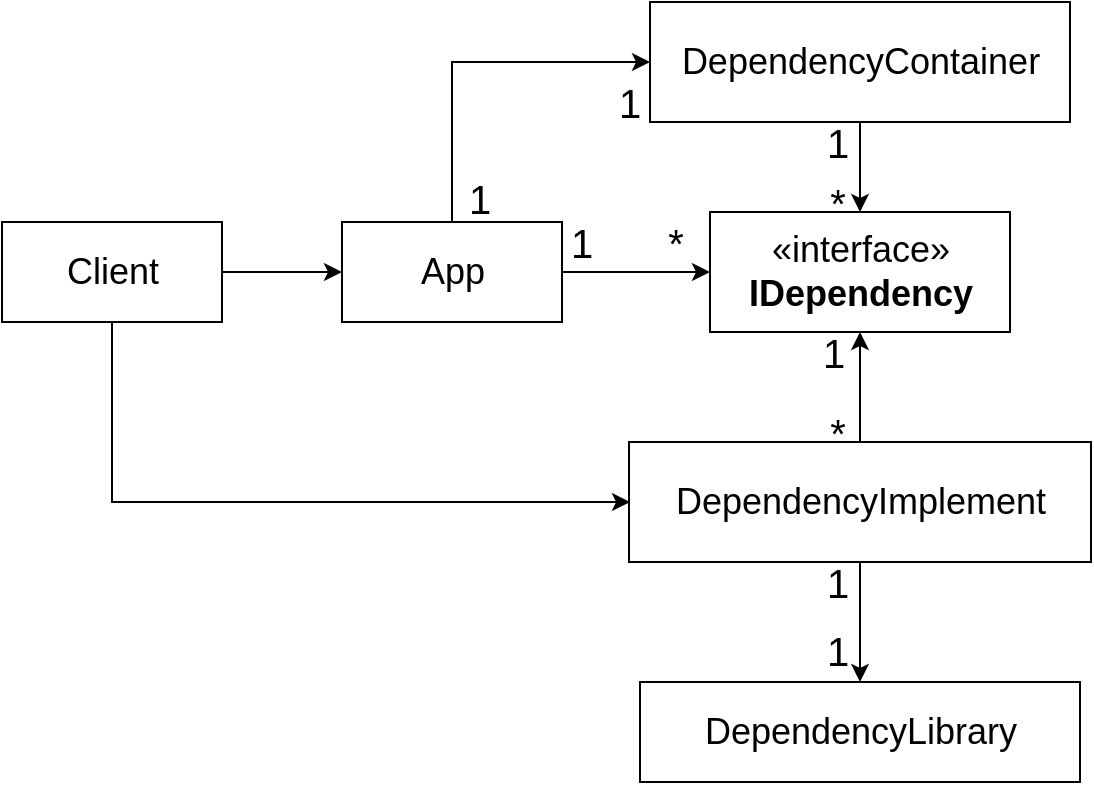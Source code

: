 <mxfile version="13.9.9" type="device"><diagram id="ziK45ZKKe-vRvxdMOUaJ" name="第 1 页"><mxGraphModel dx="1185" dy="685" grid="1" gridSize="10" guides="1" tooltips="1" connect="1" arrows="1" fold="1" page="1" pageScale="1" pageWidth="827" pageHeight="1169" math="0" shadow="0"><root><mxCell id="0"/><mxCell id="1" parent="0"/><mxCell id="IkG1Zw_EaJH387-yy7tZ-1" style="edgeStyle=orthogonalEdgeStyle;rounded=0;orthogonalLoop=1;jettySize=auto;html=1;entryX=0;entryY=0.5;entryDx=0;entryDy=0;" edge="1" parent="1" source="IkG1Zw_EaJH387-yy7tZ-3" target="IkG1Zw_EaJH387-yy7tZ-7"><mxGeometry relative="1" as="geometry"/></mxCell><mxCell id="IkG1Zw_EaJH387-yy7tZ-2" style="edgeStyle=orthogonalEdgeStyle;rounded=0;orthogonalLoop=1;jettySize=auto;html=1;entryX=0;entryY=0.5;entryDx=0;entryDy=0;exitX=0.5;exitY=0;exitDx=0;exitDy=0;" edge="1" parent="1" source="IkG1Zw_EaJH387-yy7tZ-3" target="IkG1Zw_EaJH387-yy7tZ-13"><mxGeometry relative="1" as="geometry"/></mxCell><mxCell id="IkG1Zw_EaJH387-yy7tZ-3" value="App" style="html=1;fontSize=18;" vertex="1" parent="1"><mxGeometry x="230" y="230" width="110" height="50" as="geometry"/></mxCell><mxCell id="IkG1Zw_EaJH387-yy7tZ-4" style="edgeStyle=orthogonalEdgeStyle;rounded=0;orthogonalLoop=1;jettySize=auto;html=1;entryX=0.5;entryY=1;entryDx=0;entryDy=0;" edge="1" parent="1" source="IkG1Zw_EaJH387-yy7tZ-6" target="IkG1Zw_EaJH387-yy7tZ-7"><mxGeometry relative="1" as="geometry"/></mxCell><mxCell id="IkG1Zw_EaJH387-yy7tZ-34" style="edgeStyle=orthogonalEdgeStyle;rounded=0;orthogonalLoop=1;jettySize=auto;html=1;startArrow=none;startFill=0;" edge="1" parent="1" source="IkG1Zw_EaJH387-yy7tZ-6" target="IkG1Zw_EaJH387-yy7tZ-8"><mxGeometry relative="1" as="geometry"/></mxCell><mxCell id="IkG1Zw_EaJH387-yy7tZ-6" value="DependencyImplement" style="html=1;fontSize=18;" vertex="1" parent="1"><mxGeometry x="373.5" y="340" width="231" height="60" as="geometry"/></mxCell><mxCell id="IkG1Zw_EaJH387-yy7tZ-7" value="&lt;font style=&quot;font-size: 18px&quot;&gt;«interface»&lt;br&gt;&lt;b&gt;IDependency&lt;/b&gt;&lt;/font&gt;" style="html=1;" vertex="1" parent="1"><mxGeometry x="414" y="225" width="150" height="60" as="geometry"/></mxCell><mxCell id="IkG1Zw_EaJH387-yy7tZ-8" value="DependencyLibrary" style="html=1;fontSize=18;" vertex="1" parent="1"><mxGeometry x="379" y="460" width="220" height="50" as="geometry"/></mxCell><mxCell id="IkG1Zw_EaJH387-yy7tZ-9" style="edgeStyle=orthogonalEdgeStyle;rounded=0;orthogonalLoop=1;jettySize=auto;html=1;entryX=0;entryY=0.5;entryDx=0;entryDy=0;" edge="1" parent="1" source="IkG1Zw_EaJH387-yy7tZ-11" target="IkG1Zw_EaJH387-yy7tZ-3"><mxGeometry relative="1" as="geometry"/></mxCell><mxCell id="IkG1Zw_EaJH387-yy7tZ-10" style="edgeStyle=orthogonalEdgeStyle;rounded=0;orthogonalLoop=1;jettySize=auto;html=1;" edge="1" parent="1" source="IkG1Zw_EaJH387-yy7tZ-11"><mxGeometry relative="1" as="geometry"><Array as="points"><mxPoint x="115" y="370"/></Array><mxPoint x="374" y="370" as="targetPoint"/></mxGeometry></mxCell><mxCell id="IkG1Zw_EaJH387-yy7tZ-11" value="Client" style="html=1;fontSize=18;" vertex="1" parent="1"><mxGeometry x="60" y="230" width="110" height="50" as="geometry"/></mxCell><mxCell id="IkG1Zw_EaJH387-yy7tZ-12" style="edgeStyle=orthogonalEdgeStyle;rounded=0;orthogonalLoop=1;jettySize=auto;html=1;" edge="1" parent="1" source="IkG1Zw_EaJH387-yy7tZ-13" target="IkG1Zw_EaJH387-yy7tZ-7"><mxGeometry relative="1" as="geometry"/></mxCell><mxCell id="IkG1Zw_EaJH387-yy7tZ-13" value="DependencyContainer" style="html=1;fontSize=18;" vertex="1" parent="1"><mxGeometry x="384" y="120" width="210" height="60" as="geometry"/></mxCell><mxCell id="IkG1Zw_EaJH387-yy7tZ-24" value="&lt;span style=&quot;font-size: 20px&quot;&gt;1&lt;/span&gt;" style="text;html=1;strokeColor=none;fillColor=none;align=center;verticalAlign=middle;whiteSpace=wrap;rounded=0;strokeWidth=1;" vertex="1" parent="1"><mxGeometry x="340" y="230" width="20" height="20" as="geometry"/></mxCell><mxCell id="IkG1Zw_EaJH387-yy7tZ-27" value="&lt;span style=&quot;font-size: 20px&quot;&gt;*&lt;/span&gt;" style="text;html=1;strokeColor=none;fillColor=none;align=center;verticalAlign=middle;whiteSpace=wrap;rounded=0;strokeWidth=1;" vertex="1" parent="1"><mxGeometry x="387" y="230" width="20" height="20" as="geometry"/></mxCell><mxCell id="IkG1Zw_EaJH387-yy7tZ-28" value="&lt;span style=&quot;font-size: 20px&quot;&gt;*&lt;/span&gt;" style="text;html=1;strokeColor=none;fillColor=none;align=center;verticalAlign=middle;whiteSpace=wrap;rounded=0;strokeWidth=1;" vertex="1" parent="1"><mxGeometry x="468" y="325" width="20" height="20" as="geometry"/></mxCell><mxCell id="IkG1Zw_EaJH387-yy7tZ-29" value="&lt;span style=&quot;font-size: 20px&quot;&gt;1&lt;/span&gt;" style="text;html=1;strokeColor=none;fillColor=none;align=center;verticalAlign=middle;whiteSpace=wrap;rounded=0;strokeWidth=1;" vertex="1" parent="1"><mxGeometry x="466" y="285" width="20" height="20" as="geometry"/></mxCell><mxCell id="IkG1Zw_EaJH387-yy7tZ-30" value="&lt;span style=&quot;font-size: 20px&quot;&gt;1&lt;/span&gt;" style="text;html=1;strokeColor=none;fillColor=none;align=center;verticalAlign=middle;whiteSpace=wrap;rounded=0;strokeWidth=1;" vertex="1" parent="1"><mxGeometry x="468" y="400" width="20" height="20" as="geometry"/></mxCell><mxCell id="IkG1Zw_EaJH387-yy7tZ-31" value="&lt;span style=&quot;font-size: 20px&quot;&gt;1&lt;/span&gt;" style="text;html=1;strokeColor=none;fillColor=none;align=center;verticalAlign=middle;whiteSpace=wrap;rounded=0;strokeWidth=1;" vertex="1" parent="1"><mxGeometry x="468" y="434" width="20" height="20" as="geometry"/></mxCell><mxCell id="IkG1Zw_EaJH387-yy7tZ-35" value="&lt;span style=&quot;font-size: 20px&quot;&gt;1&lt;/span&gt;" style="text;html=1;strokeColor=none;fillColor=none;align=center;verticalAlign=middle;whiteSpace=wrap;rounded=0;strokeWidth=1;" vertex="1" parent="1"><mxGeometry x="468" y="180" width="20" height="20" as="geometry"/></mxCell><mxCell id="IkG1Zw_EaJH387-yy7tZ-36" value="&lt;span style=&quot;font-size: 20px&quot;&gt;*&lt;/span&gt;" style="text;html=1;strokeColor=none;fillColor=none;align=center;verticalAlign=middle;whiteSpace=wrap;rounded=0;strokeWidth=1;" vertex="1" parent="1"><mxGeometry x="468" y="210" width="20" height="20" as="geometry"/></mxCell><mxCell id="IkG1Zw_EaJH387-yy7tZ-37" value="&lt;span style=&quot;font-size: 20px&quot;&gt;1&lt;/span&gt;" style="text;html=1;strokeColor=none;fillColor=none;align=center;verticalAlign=middle;whiteSpace=wrap;rounded=0;strokeWidth=1;" vertex="1" parent="1"><mxGeometry x="289" y="208" width="20" height="20" as="geometry"/></mxCell><mxCell id="IkG1Zw_EaJH387-yy7tZ-38" value="&lt;span style=&quot;font-size: 20px&quot;&gt;1&lt;/span&gt;" style="text;html=1;strokeColor=none;fillColor=none;align=center;verticalAlign=middle;whiteSpace=wrap;rounded=0;strokeWidth=1;" vertex="1" parent="1"><mxGeometry x="364" y="160" width="20" height="20" as="geometry"/></mxCell></root></mxGraphModel></diagram></mxfile>